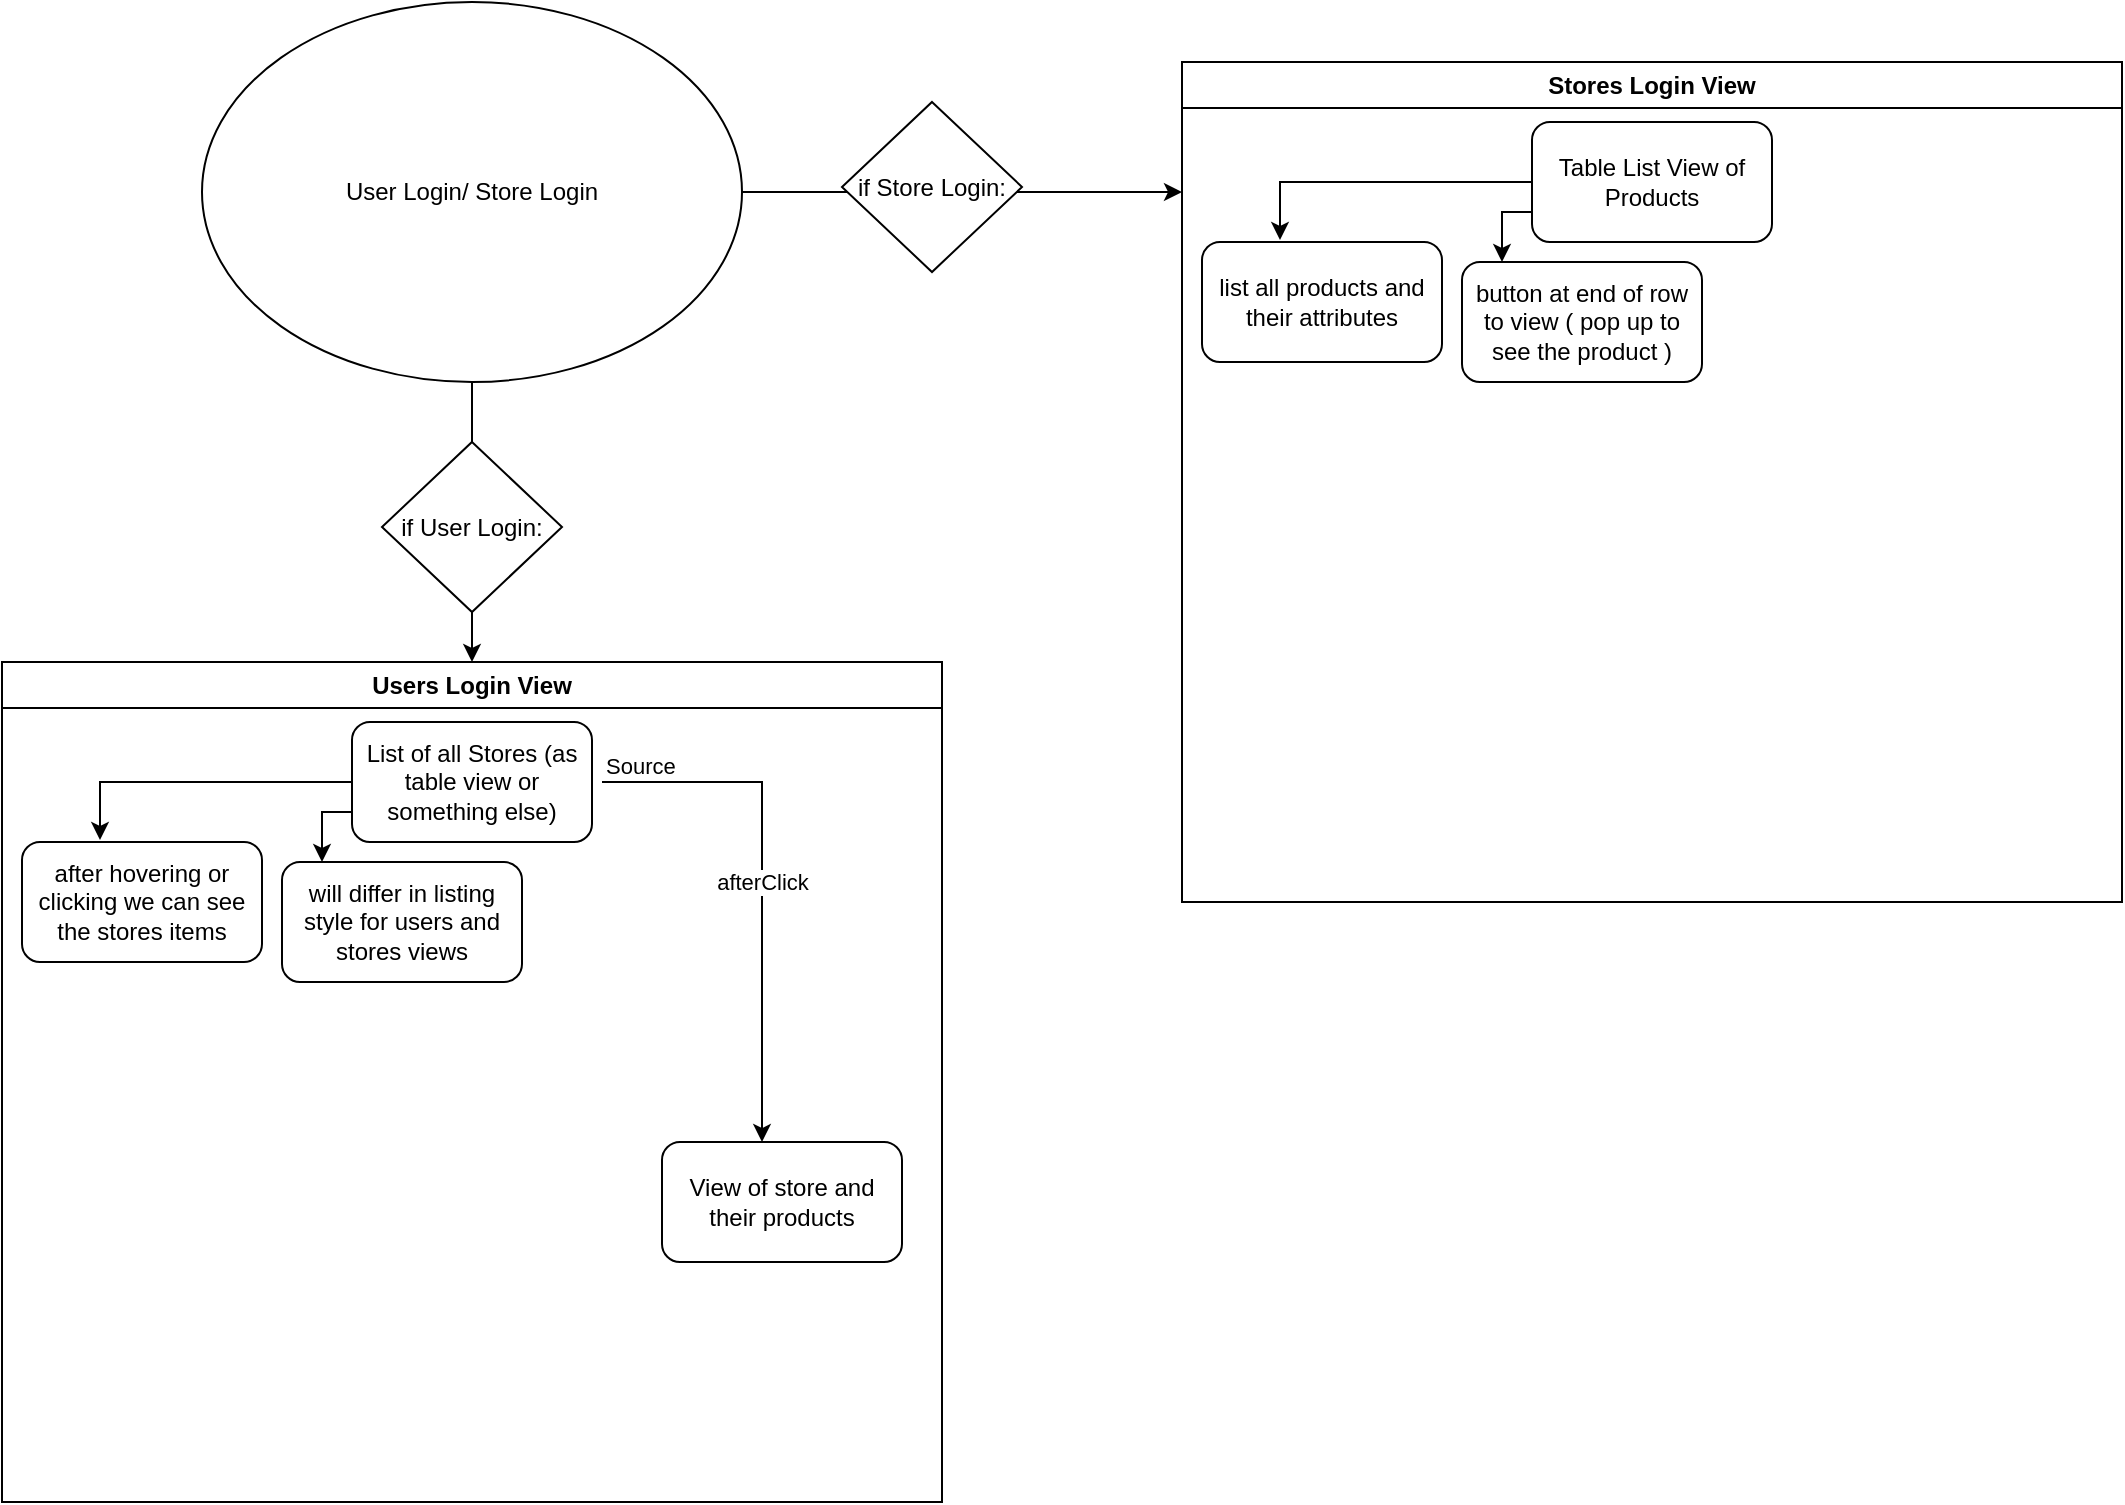 <mxfile version="28.2.7">
  <diagram name="Page-1" id="cPDXG7sTi_FrhoOomSih">
    <mxGraphModel grid="1" page="1" gridSize="10" guides="1" tooltips="1" connect="1" arrows="1" fold="1" pageScale="1" pageWidth="850" pageHeight="1100" math="0" shadow="0">
      <root>
        <mxCell id="0" />
        <mxCell id="1" parent="0" />
        <mxCell id="1wwipftfyP7WhH4C1rgl-2" style="edgeStyle=orthogonalEdgeStyle;rounded=0;orthogonalLoop=1;jettySize=auto;html=1;exitX=1;exitY=0.5;exitDx=0;exitDy=0;" edge="1" parent="1" source="1wwipftfyP7WhH4C1rgl-1">
          <mxGeometry relative="1" as="geometry">
            <mxPoint x="520" y="125" as="targetPoint" />
          </mxGeometry>
        </mxCell>
        <mxCell id="1wwipftfyP7WhH4C1rgl-5" style="edgeStyle=orthogonalEdgeStyle;rounded=0;orthogonalLoop=1;jettySize=auto;html=1;exitX=0.5;exitY=1;exitDx=0;exitDy=0;" edge="1" parent="1" source="1wwipftfyP7WhH4C1rgl-1">
          <mxGeometry relative="1" as="geometry">
            <mxPoint x="165" y="360" as="targetPoint" />
          </mxGeometry>
        </mxCell>
        <mxCell id="1wwipftfyP7WhH4C1rgl-1" value="User Login/ Store Login" style="ellipse;whiteSpace=wrap;html=1;" vertex="1" parent="1">
          <mxGeometry x="30" y="30" width="270" height="190" as="geometry" />
        </mxCell>
        <mxCell id="1wwipftfyP7WhH4C1rgl-8" value="&lt;div&gt;Stores Login View&lt;/div&gt;" style="swimlane;whiteSpace=wrap;html=1;" vertex="1" parent="1">
          <mxGeometry x="520" y="60" width="470" height="420" as="geometry" />
        </mxCell>
        <mxCell id="1wwipftfyP7WhH4C1rgl-14" value="" style="rounded=1;whiteSpace=wrap;html=1;" vertex="1" parent="1wwipftfyP7WhH4C1rgl-8">
          <mxGeometry x="10" y="90" width="120" height="60" as="geometry" />
        </mxCell>
        <mxCell id="1wwipftfyP7WhH4C1rgl-18" style="edgeStyle=orthogonalEdgeStyle;rounded=0;orthogonalLoop=1;jettySize=auto;html=1;exitX=0;exitY=0.75;exitDx=0;exitDy=0;" edge="1" parent="1wwipftfyP7WhH4C1rgl-8" source="1wwipftfyP7WhH4C1rgl-15">
          <mxGeometry relative="1" as="geometry">
            <mxPoint x="160" y="100" as="targetPoint" />
          </mxGeometry>
        </mxCell>
        <mxCell id="1wwipftfyP7WhH4C1rgl-15" value="Table List View of Products" style="rounded=1;whiteSpace=wrap;html=1;" vertex="1" parent="1wwipftfyP7WhH4C1rgl-8">
          <mxGeometry x="175" y="30" width="120" height="60" as="geometry" />
        </mxCell>
        <mxCell id="1wwipftfyP7WhH4C1rgl-16" style="edgeStyle=orthogonalEdgeStyle;rounded=0;orthogonalLoop=1;jettySize=auto;html=1;exitX=0;exitY=0.5;exitDx=0;exitDy=0;entryX=0.325;entryY=-0.017;entryDx=0;entryDy=0;entryPerimeter=0;" edge="1" parent="1wwipftfyP7WhH4C1rgl-8" source="1wwipftfyP7WhH4C1rgl-15" target="1wwipftfyP7WhH4C1rgl-14">
          <mxGeometry relative="1" as="geometry">
            <mxPoint x="40" y="60" as="targetPoint" />
          </mxGeometry>
        </mxCell>
        <mxCell id="1wwipftfyP7WhH4C1rgl-17" value="list all products and their attributes" style="text;html=1;whiteSpace=wrap;strokeColor=none;fillColor=none;align=center;verticalAlign=middle;rounded=0;" vertex="1" parent="1wwipftfyP7WhH4C1rgl-8">
          <mxGeometry x="10" y="100" width="120" height="40" as="geometry" />
        </mxCell>
        <mxCell id="1wwipftfyP7WhH4C1rgl-19" value="" style="rounded=1;whiteSpace=wrap;html=1;" vertex="1" parent="1wwipftfyP7WhH4C1rgl-8">
          <mxGeometry x="140" y="100" width="120" height="60" as="geometry" />
        </mxCell>
        <mxCell id="1wwipftfyP7WhH4C1rgl-9" value="" style="rhombus;whiteSpace=wrap;html=1;" vertex="1" parent="1">
          <mxGeometry x="350" y="80" width="90" height="85" as="geometry" />
        </mxCell>
        <mxCell id="1wwipftfyP7WhH4C1rgl-3" value="if Store Login:" style="text;html=1;whiteSpace=wrap;strokeColor=none;fillColor=none;align=center;verticalAlign=middle;rounded=0;" vertex="1" parent="1">
          <mxGeometry x="335" y="107.5" width="120" height="30" as="geometry" />
        </mxCell>
        <mxCell id="1wwipftfyP7WhH4C1rgl-10" value="" style="rhombus;whiteSpace=wrap;html=1;" vertex="1" parent="1">
          <mxGeometry x="120" y="250" width="90" height="85" as="geometry" />
        </mxCell>
        <mxCell id="1wwipftfyP7WhH4C1rgl-6" value="if User Login:" style="text;html=1;whiteSpace=wrap;strokeColor=none;fillColor=none;align=center;verticalAlign=middle;rounded=0;" vertex="1" parent="1">
          <mxGeometry x="115" y="277.5" width="100" height="30" as="geometry" />
        </mxCell>
        <mxCell id="1wwipftfyP7WhH4C1rgl-20" value="button at end of row to view ( pop up to see the product )" style="text;html=1;whiteSpace=wrap;strokeColor=none;fillColor=none;align=center;verticalAlign=middle;rounded=0;" vertex="1" parent="1">
          <mxGeometry x="660" y="170" width="120" height="40" as="geometry" />
        </mxCell>
        <mxCell id="1wwipftfyP7WhH4C1rgl-21" value="&lt;div&gt;Users Login View&lt;/div&gt;" style="swimlane;whiteSpace=wrap;html=1;" vertex="1" parent="1">
          <mxGeometry x="-70" y="360" width="470" height="420" as="geometry" />
        </mxCell>
        <mxCell id="1wwipftfyP7WhH4C1rgl-22" value="" style="rounded=1;whiteSpace=wrap;html=1;" vertex="1" parent="1wwipftfyP7WhH4C1rgl-21">
          <mxGeometry x="10" y="90" width="120" height="60" as="geometry" />
        </mxCell>
        <mxCell id="1wwipftfyP7WhH4C1rgl-23" style="edgeStyle=orthogonalEdgeStyle;rounded=0;orthogonalLoop=1;jettySize=auto;html=1;exitX=0;exitY=0.75;exitDx=0;exitDy=0;" edge="1" parent="1wwipftfyP7WhH4C1rgl-21" source="1wwipftfyP7WhH4C1rgl-24">
          <mxGeometry relative="1" as="geometry">
            <mxPoint x="160" y="100" as="targetPoint" />
          </mxGeometry>
        </mxCell>
        <mxCell id="1wwipftfyP7WhH4C1rgl-24" value="List of all Stores (as table view or something else)" style="rounded=1;whiteSpace=wrap;html=1;" vertex="1" parent="1wwipftfyP7WhH4C1rgl-21">
          <mxGeometry x="175" y="30" width="120" height="60" as="geometry" />
        </mxCell>
        <mxCell id="1wwipftfyP7WhH4C1rgl-25" style="edgeStyle=orthogonalEdgeStyle;rounded=0;orthogonalLoop=1;jettySize=auto;html=1;exitX=0;exitY=0.5;exitDx=0;exitDy=0;entryX=0.325;entryY=-0.017;entryDx=0;entryDy=0;entryPerimeter=0;" edge="1" parent="1wwipftfyP7WhH4C1rgl-21" source="1wwipftfyP7WhH4C1rgl-24" target="1wwipftfyP7WhH4C1rgl-22">
          <mxGeometry relative="1" as="geometry">
            <mxPoint x="40" y="60" as="targetPoint" />
          </mxGeometry>
        </mxCell>
        <mxCell id="1wwipftfyP7WhH4C1rgl-26" value="after hovering or clicking we can see the stores items" style="text;html=1;whiteSpace=wrap;strokeColor=none;fillColor=none;align=center;verticalAlign=middle;rounded=0;" vertex="1" parent="1wwipftfyP7WhH4C1rgl-21">
          <mxGeometry x="10" y="100" width="120" height="40" as="geometry" />
        </mxCell>
        <mxCell id="1wwipftfyP7WhH4C1rgl-27" value="will differ in listing style for users and stores views" style="rounded=1;whiteSpace=wrap;html=1;" vertex="1" parent="1wwipftfyP7WhH4C1rgl-21">
          <mxGeometry x="140" y="100" width="120" height="60" as="geometry" />
        </mxCell>
        <mxCell id="1wwipftfyP7WhH4C1rgl-28" value="" style="endArrow=classic;html=1;rounded=0;" edge="1" parent="1wwipftfyP7WhH4C1rgl-21">
          <mxGeometry relative="1" as="geometry">
            <mxPoint x="300" y="60" as="sourcePoint" />
            <mxPoint x="380" y="240" as="targetPoint" />
            <Array as="points">
              <mxPoint x="380" y="60" />
            </Array>
          </mxGeometry>
        </mxCell>
        <mxCell id="1wwipftfyP7WhH4C1rgl-29" value="&lt;div&gt;afterClick&lt;/div&gt;" style="edgeLabel;resizable=0;html=1;;align=center;verticalAlign=middle;" connectable="0" vertex="1" parent="1wwipftfyP7WhH4C1rgl-28">
          <mxGeometry relative="1" as="geometry" />
        </mxCell>
        <mxCell id="1wwipftfyP7WhH4C1rgl-30" value="Source" style="edgeLabel;resizable=0;html=1;;align=left;verticalAlign=bottom;" connectable="0" vertex="1" parent="1wwipftfyP7WhH4C1rgl-28">
          <mxGeometry x="-1" relative="1" as="geometry" />
        </mxCell>
        <mxCell id="1wwipftfyP7WhH4C1rgl-31" value="" style="rounded=1;whiteSpace=wrap;html=1;" vertex="1" parent="1wwipftfyP7WhH4C1rgl-21">
          <mxGeometry x="330" y="240" width="120" height="60" as="geometry" />
        </mxCell>
        <mxCell id="1wwipftfyP7WhH4C1rgl-32" value="View of store and their products" style="text;html=1;whiteSpace=wrap;strokeColor=none;fillColor=none;align=center;verticalAlign=middle;rounded=0;" vertex="1" parent="1wwipftfyP7WhH4C1rgl-21">
          <mxGeometry x="330" y="255" width="120" height="30" as="geometry" />
        </mxCell>
      </root>
    </mxGraphModel>
  </diagram>
</mxfile>
